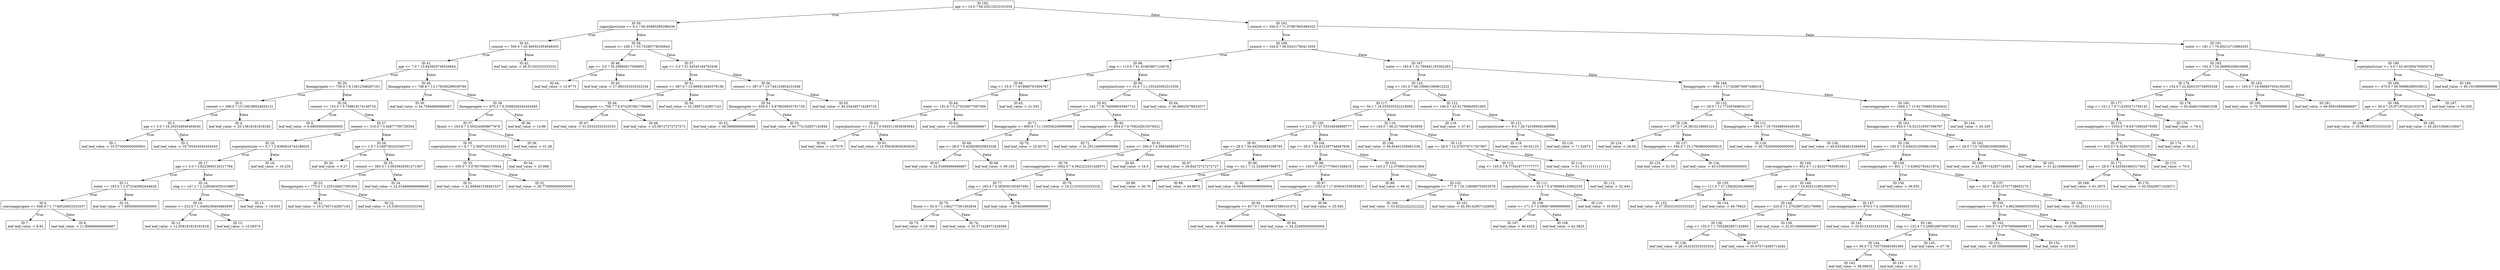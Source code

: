 digraph "Regression Tree" {
	node [shape=rectangle]
	"ID 193, 
age <= 14.0 ? 69.20213223161034
" -> "ID 59, 
superplasticizer <= 8.2 ? 60.95985595296439
" [label=True]
	"ID 193, 
age <= 14.0 ? 69.20213223161034
" -> "ID 192, 
cement <= 356.0 ? 71.07987805499323
" [label=False]
	"ID 59, 
superplasticizer <= 8.2 ? 60.95985595296439
" -> "ID 43, 
cement <= 500.0 ? 20.460551954048455
" [label=True]
	"ID 59, 
superplasticizer <= 8.2 ? 60.95985595296439
" -> "ID 58, 
cement <= 249.1 ? 53.70290778536943
" [label=False]
	"ID 192, 
cement <= 356.0 ? 71.07987805499323
" -> "ID 168, 
cement <= 164.6 ? 39.02431760411659
" [label=True]
	"ID 192, 
cement <= 356.0 ? 71.07987805499323
" -> "ID 191, 
water <= 181.1 ? 70.60214710884355
" [label=False]
	"ID 43, 
cement <= 500.0 ? 20.460551954048455
" -> "ID 41, 
age <= 7.0 ? 13.843920749526944
" [label=True]
	"ID 43, 
cement <= 500.0 ? 20.460551954048455
" -> "ID 42, 
leaf leaf_value -> 48.51333333333333
" [label=False]
	"ID 58, 
cement <= 249.1 ? 53.70290778536943
" -> "ID 46, 
age <= 3.0 ? 35.29960017006803
" [label=True]
	"ID 58, 
cement <= 249.1 ? 53.70290778536943
" -> "ID 57, 
age <= 3.0 ? 51.54545184703436
" [label=False]
	"ID 168, 
cement <= 164.6 ? 39.02431760411659
" -> "ID 86, 
slag <= 115.0 ? 41.91883867124678
" [label=True]
	"ID 168, 
cement <= 164.6 ? 39.02431760411659
" -> "ID 167, 
water <= 183.8 ? 31.769481193302283
" [label=False]
	"ID 191, 
water <= 181.1 ? 70.60214710884355
" -> "ID 183, 
water <= 162.0 ? 24.58908356916696
" [label=True]
	"ID 191, 
water <= 181.1 ? 70.60214710884355
" -> "ID 190, 
superplasticizer <= 3.0 ? 43.40395479365074
" [label=False]
	"ID 41, 
age <= 7.0 ? 13.843920749526944
" -> "ID 29, 
fineaggregate <= 739.0 ? 9.15612348287101
" [label=True]
	"ID 41, 
age <= 7.0 ? 13.843920749526944
" -> "ID 40, 
fineaggregate <= 746.8 ? 13.179358299039794
" [label=False]
	"ID 46, 
age <= 3.0 ? 35.29960017006803
" -> "ID 44, 
leaf leaf_value -> 15.9775
" [label=True]
	"ID 46, 
age <= 3.0 ? 35.29960017006803
" -> "ID 45, 
leaf leaf_value -> 27.983333333333334
" [label=False]
	"ID 57, 
age <= 3.0 ? 51.54545184703436
" -> "ID 51, 
cement <= 387.0 ? 15.860813445378156
" [label=True]
	"ID 57, 
age <= 3.0 ? 51.54545184703436
" -> "ID 56, 
cement <= 387.0 ? 13.744125954231848
" [label=False]
	"ID 86, 
slag <= 115.0 ? 41.91883867124678
" -> "ID 66, 
slag <= 15.0 ? 7.818980761904767
" [label=True]
	"ID 86, 
slag <= 115.0 ? 41.91883867124678
" -> "ID 85, 
superplasticizer <= 10.4 ? 11.155245002313336
" [label=False]
	"ID 167, 
water <= 183.8 ? 31.769481193302283
" -> "ID 123, 
slag <= 161.0 ? 46.199401069812225
" [label=True]
	"ID 167, 
water <= 183.8 ? 31.769481193302283
" -> "ID 166, 
fineaggregate <= 694.1 ? 17.829675097448018
" [label=False]
	"ID 183, 
water <= 162.0 ? 24.58908356916696
" -> "ID 179, 
water <= 154.0 ? 22.826310734955328
" [label=True]
	"ID 183, 
water <= 162.0 ? 24.58908356916696
" -> "ID 182, 
water <= 165.0 ? 19.946847054190293
" [label=False]
	"ID 190, 
superplasticizer <= 3.0 ? 43.40395479365074
" -> "ID 188, 
cement <= 475.0 ? 39.59986286530612
" [label=True]
	"ID 190, 
superplasticizer <= 3.0 ? 43.40395479365074
" -> "ID 189, 
leaf leaf_value -> 60.19199999999999
" [label=False]
	"ID 29, 
fineaggregate <= 739.0 ? 9.15612348287101
" -> "ID 5, 
cement <= 288.0 ? 15.108189524834131
" [label=True]
	"ID 29, 
fineaggregate <= 739.0 ? 9.15612348287101
" -> "ID 28, 
cement <= 153.0 ? 5.759619174149716
" [label=False]
	"ID 40, 
fineaggregate <= 746.8 ? 13.179358299039794
" -> "ID 30, 
leaf leaf_value -> 34.75666666666667
" [label=True]
	"ID 40, 
fineaggregate <= 746.8 ? 13.179358299039794
" -> "ID 39, 
fineaggregate <= 870.3 ? 6.3308204545454565
" [label=False]
	"ID 51, 
cement <= 387.0 ? 15.860813445378156
" -> "ID 49, 
fineaggregate <= 756.7 ? 8.074297661738486
" [label=True]
	"ID 51, 
cement <= 387.0 ? 15.860813445378156
" -> "ID 50, 
leaf leaf_value -> 35.18857142857143
" [label=False]
	"ID 56, 
cement <= 387.0 ? 13.744125954231848
" -> "ID 54, 
fineaggregate <= 659.9 ? 4.879630655791729
" [label=True]
	"ID 56, 
cement <= 387.0 ? 13.744125954231848
" -> "ID 55, 
leaf leaf_value -> 49.244285714285716
" [label=False]
	"ID 66, 
slag <= 15.0 ? 7.818980761904767
" -> "ID 64, 
water <= 181.6 ? 5.273526077097506
" [label=True]
	"ID 66, 
slag <= 15.0 ? 7.818980761904767
" -> "ID 65, 
leaf leaf_value -> 21.545
" [label=False]
	"ID 85, 
superplasticizer <= 10.4 ? 11.155245002313336
" -> "ID 83, 
cement <= 143.7 ? 9.740069035947712
" [label=True]
	"ID 85, 
superplasticizer <= 10.4 ? 11.155245002313336
" -> "ID 84, 
leaf leaf_value -> 36.49923076923077
" [label=False]
	"ID 123, 
slag <= 161.0 ? 46.199401069812225
" -> "ID 117, 
slag <= 50.1 ? 19.553035322218065
" [label=True]
	"ID 123, 
slag <= 161.0 ? 46.199401069812225
" -> "ID 122, 
cement <= 166.0 ? 43.91790865051905
" [label=False]
	"ID 166, 
fineaggregate <= 694.1 ? 17.829675097448018
" -> "ID 132, 
age <= 28.0 ? 11.77165368654127
" [label=True]
	"ID 166, 
fineaggregate <= 694.1 ? 17.829675097448018
" -> "ID 165, 
coarseaggregate <= 1069.2 ? 13.817598818540432
" [label=False]
	"ID 179, 
water <= 154.0 ? 22.826310734955328
" -> "ID 177, 
slag <= 151.2 ? 9.714250271739143
" [label=True]
	"ID 179, 
water <= 154.0 ? 22.826310734955328
" -> "ID 178, 
leaf leaf_value -> 54.44461538461538
" [label=False]
	"ID 182, 
water <= 165.0 ? 19.946847054190293
" -> "ID 180, 
leaf leaf_value -> 75.79999999999998
" [label=True]
	"ID 182, 
water <= 165.0 ? 19.946847054190293
" -> "ID 181, 
leaf leaf_value -> 66.85916666666667
" [label=False]
	"ID 188, 
cement <= 475.0 ? 39.59986286530612
" -> "ID 186, 
age <= 56.0 ? 25.971974524102578
" [label=True]
	"ID 188, 
cement <= 475.0 ? 39.59986286530612
" -> "ID 187, 
leaf leaf_value -> 54.295
" [label=False]
	"ID 5, 
cement <= 288.0 ? 15.108189524834131
" -> "ID 3, 
age <= 3.0 ? 16.302528040404045
" [label=True]
	"ID 5, 
cement <= 288.0 ? 15.108189524834131
" -> "ID 4, 
leaf leaf_value -> 25.13818181818182
" [label=False]
	"ID 28, 
cement <= 153.0 ? 5.759619174149716
" -> "ID 6, 
leaf leaf_value -> 6.6850000000000005
" [label=True]
	"ID 28, 
cement <= 153.0 ? 5.759619174149716
" -> "ID 27, 
cement <= 310.0 ? 3.44877795729354
" [label=False]
	"ID 39, 
fineaggregate <= 870.3 ? 6.3308204545454565
" -> "ID 37, 
flyash <= 163.8 ? 5.500244958677678
" [label=True]
	"ID 39, 
fineaggregate <= 870.3 ? 6.3308204545454565
" -> "ID 38, 
leaf leaf_value -> 14.86
" [label=False]
	"ID 49, 
fineaggregate <= 756.7 ? 8.074297661738486
" -> "ID 47, 
leaf leaf_value -> 31.03333333333333
" [label=True]
	"ID 49, 
fineaggregate <= 756.7 ? 8.074297661738486
" -> "ID 48, 
leaf leaf_value -> 25.08727272727273
" [label=False]
	"ID 54, 
fineaggregate <= 659.9 ? 4.879630655791729
" -> "ID 52, 
leaf leaf_value -> 46.56666666666666
" [label=True]
	"ID 54, 
fineaggregate <= 659.9 ? 4.879630655791729
" -> "ID 53, 
leaf leaf_value -> 40.772142857142846
" [label=False]
	"ID 64, 
water <= 181.6 ? 5.273526077097506
" -> "ID 62, 
superplasticizer <= 11.1 ? 0.9455113636363643
" [label=True]
	"ID 64, 
water <= 181.6 ? 5.273526077097506
" -> "ID 63, 
leaf leaf_value -> 10.286666666666667
" [label=False]
	"ID 83, 
cement <= 143.7 ? 9.740069035947712
" -> "ID 71, 
fineaggregate <= 806.9 ? 11.105556249999996
" [label=True]
	"ID 83, 
cement <= 143.7 ? 9.740069035947712
" -> "ID 82, 
coarseaggregate <= 854.0 ? 9.758242815078521
" [label=False]
	"ID 117, 
slag <= 50.1 ? 19.553035322218065
" -> "ID 105, 
cement <= 212.0 ? 27.55534048988777
" [label=True]
	"ID 117, 
slag <= 50.1 ? 19.553035322218065
" -> "ID 116, 
water <= 164.0 ? 36.21700587403839
" [label=False]
	"ID 122, 
cement <= 166.0 ? 43.91790865051905
" -> "ID 118, 
leaf leaf_value -> 37.91
" [label=True]
	"ID 122, 
cement <= 166.0 ? 43.91790865051905
" -> "ID 121, 
superplasticizer <= 9.5 ? 29.743389062499986
" [label=False]
	"ID 132, 
age <= 28.0 ? 11.77165368654127
" -> "ID 128, 
cement <= 167.0 ? 16.3810218685121
" [label=True]
	"ID 132, 
age <= 28.0 ? 11.77165368654127
" -> "ID 131, 
fineaggregate <= 594.0 ? 19.75549859449193
" [label=False]
	"ID 165, 
coarseaggregate <= 1069.2 ? 13.817598818540432
" -> "ID 163, 
fineaggregate <= 850.0 ? 6.521319507396797
" [label=True]
	"ID 165, 
coarseaggregate <= 1069.2 ? 13.817598818540432
" -> "ID 164, 
leaf leaf_value -> 20.329
" [label=False]
	"ID 177, 
slag <= 151.2 ? 9.714250271739143
" -> "ID 175, 
coarseaggregate <= 1033.0 ? 8.64715602079395
" [label=True]
	"ID 177, 
slag <= 151.2 ? 9.714250271739143
" -> "ID 176, 
leaf leaf_value -> 79.4
" [label=False]
	"ID 186, 
age <= 56.0 ? 25.971974524102578
" -> "ID 184, 
leaf leaf_value -> 35.060833333333335
" [label=True]
	"ID 186, 
age <= 56.0 ? 25.971974524102578
" -> "ID 185, 
leaf leaf_value -> 45.26153846153847
" [label=False]
	"ID 3, 
age <= 3.0 ? 16.302528040404045
" -> "ID 1, 
leaf leaf_value -> 10.575000000000001
" [label=True]
	"ID 3, 
age <= 3.0 ? 16.302528040404045
" -> "ID 2, 
leaf leaf_value -> 19.705454545454543
" [label=False]
	"ID 27, 
cement <= 310.0 ? 3.44877795729354
" -> "ID 19, 
superplasticizer <= 5.7 ? 2.8380616744186025
" [label=True]
	"ID 27, 
cement <= 310.0 ? 3.44877795729354
" -> "ID 26, 
age <= 1.0 ? 5.349736243340777
" [label=False]
	"ID 37, 
flyash <= 163.8 ? 5.500244958677678
" -> "ID 35, 
superplasticizer <= 6.7 ? 2.568725333333333
" [label=True]
	"ID 37, 
flyash <= 163.8 ? 5.500244958677678
" -> "ID 36, 
leaf leaf_value -> 31.38
" [label=False]
	"ID 62, 
superplasticizer <= 11.1 ? 0.9455113636363643
" -> "ID 60, 
leaf leaf_value -> 13.7575
" [label=True]
	"ID 62, 
superplasticizer <= 11.1 ? 0.9455113636363643
" -> "ID 61, 
leaf leaf_value -> 15.956363636363635
" [label=False]
	"ID 71, 
fineaggregate <= 806.9 ? 11.105556249999996
" -> "ID 69, 
age <= 28.0 ? 9.420838020833328
" [label=True]
	"ID 71, 
fineaggregate <= 806.9 ? 11.105556249999996
" -> "ID 70, 
leaf leaf_value -> 25.4575
" [label=False]
	"ID 82, 
coarseaggregate <= 854.0 ? 9.758242815078521
" -> "ID 72, 
leaf leaf_value -> 31.291249999999998
" [label=True]
	"ID 82, 
coarseaggregate <= 854.0 ? 9.758242815078521
" -> "ID 81, 
water <= 200.0 ? 4.596598865877713
" [label=False]
	"ID 105, 
cement <= 212.0 ? 27.55534048988777
" -> "ID 91, 
age <= 28.0 ? 34.442563824198785
" [label=True]
	"ID 105, 
cement <= 212.0 ? 27.55534048988777
" -> "ID 104, 
age <= 28.0 ? 24.631287748467656
" [label=False]
	"ID 116, 
water <= 164.0 ? 36.21700587403839
" -> "ID 106, 
leaf leaf_value -> 58.94461538461538
" [label=True]
	"ID 116, 
water <= 164.0 ? 36.21700587403839
" -> "ID 115, 
age <= 28.0 ? 12.470379717267807
" [label=False]
	"ID 121, 
superplasticizer <= 9.5 ? 29.743389062499986
" -> "ID 119, 
leaf leaf_value -> 60.62125
" [label=True]
	"ID 121, 
superplasticizer <= 9.5 ? 29.743389062499986
" -> "ID 120, 
leaf leaf_value -> 71.52875
" [label=False]
	"ID 128, 
cement <= 167.0 ? 16.3810218685121
" -> "ID 124, 
leaf leaf_value -> 28.92
" [label=True]
	"ID 128, 
cement <= 167.0 ? 16.3810218685121
" -> "ID 127, 
fineaggregate <= 594.0 ? 15.176096000000015
" [label=False]
	"ID 131, 
fineaggregate <= 594.0 ? 19.75549859449193
" -> "ID 129, 
leaf leaf_value -> 39.702000000000005
" [label=True]
	"ID 131, 
fineaggregate <= 594.0 ? 19.75549859449193
" -> "ID 130, 
leaf leaf_value -> 49.625384615384604
" [label=False]
	"ID 163, 
fineaggregate <= 850.0 ? 6.521319507396797
" -> "ID 159, 
water <= 195.0 ? 5.639331050881594
" [label=True]
	"ID 163, 
fineaggregate <= 850.0 ? 6.521319507396797
" -> "ID 162, 
age <= 28.0 ? 15.745065308006861
" [label=False]
	"ID 175, 
coarseaggregate <= 1033.0 ? 8.64715602079395
" -> "ID 173, 
cement <= 425.0 ? 8.529474083333335
" [label=True]
	"ID 175, 
coarseaggregate <= 1033.0 ? 8.64715602079395
" -> "ID 174, 
leaf leaf_value -> 56.21
" [label=False]
	"ID 19, 
superplasticizer <= 5.7 ? 2.8380616744186025
" -> "ID 17, 
age <= 3.0 ? 3.8223690120317784
" [label=True]
	"ID 19, 
superplasticizer <= 5.7 ? 2.8380616744186025
" -> "ID 18, 
leaf leaf_value -> 16.235
" [label=False]
	"ID 26, 
age <= 1.0 ? 5.349736243340777
" -> "ID 20, 
leaf leaf_value -> 6.27
" [label=True]
	"ID 26, 
age <= 1.0 ? 5.349736243340777
" -> "ID 25, 
cement <= 385.0 ? 3.0635826591271567
" [label=False]
	"ID 35, 
superplasticizer <= 6.7 ? 2.568725333333333
" -> "ID 33, 
cement <= 350.0 ? 3.078570940170944
" [label=True]
	"ID 35, 
superplasticizer <= 6.7 ? 2.568725333333333
" -> "ID 34, 
leaf leaf_value -> 25.998
" [label=False]
	"ID 69, 
age <= 28.0 ? 9.420838020833328
" -> "ID 67, 
leaf leaf_value -> 32.01666666666667
" [label=True]
	"ID 69, 
age <= 28.0 ? 9.420838020833328
" -> "ID 68, 
leaf leaf_value -> 39.105
" [label=False]
	"ID 81, 
water <= 200.0 ? 4.596598865877713
" -> "ID 79, 
coarseaggregate <= 1002.0 ? 4.062222321428571
" [label=True]
	"ID 81, 
water <= 200.0 ? 4.596598865877713
" -> "ID 80, 
leaf leaf_value -> 16.5
" [label=False]
	"ID 91, 
age <= 28.0 ? 34.442563824198785
" -> "ID 87, 
leaf leaf_value -> 26.84272727272727
" [label=True]
	"ID 91, 
age <= 28.0 ? 34.442563824198785
" -> "ID 90, 
slag <= 42.1 ? 12.324666796875
" [label=False]
	"ID 104, 
age <= 28.0 ? 24.631287748467656
" -> "ID 98, 
water <= 145.0 ? 19.27775601348415
" [label=True]
	"ID 104, 
age <= 28.0 ? 24.631287748467656
" -> "ID 103, 
water <= 143.3 ? 12.379891334541064
" [label=False]
	"ID 115, 
age <= 28.0 ? 12.470379717267807
" -> "ID 113, 
slag <= 145.0 ? 8.775418777777777
" [label=True]
	"ID 115, 
age <= 28.0 ? 12.470379717267807
" -> "ID 114, 
leaf leaf_value -> 51.19111111111111
" [label=False]
	"ID 127, 
fineaggregate <= 594.0 ? 15.176096000000015
" -> "ID 125, 
leaf leaf_value -> 31.55
" [label=True]
	"ID 127, 
fineaggregate <= 594.0 ? 15.176096000000015
" -> "ID 126, 
leaf leaf_value -> 43.010000000000005
" [label=False]
	"ID 159, 
water <= 195.0 ? 5.639331050881594
" -> "ID 149, 
coarseaggregate <= 951.0 ? 11.823277630953811
" [label=True]
	"ID 159, 
water <= 195.0 ? 5.639331050881594
" -> "ID 158, 
coarseaggregate <= 801.1 ? 3.43602702411874
" [label=False]
	"ID 162, 
age <= 28.0 ? 15.745065308006861
" -> "ID 160, 
leaf leaf_value -> 23.195714285714285
" [label=True]
	"ID 162, 
age <= 28.0 ? 15.745065308006861
" -> "ID 161, 
leaf leaf_value -> 31.42166666666667
" [label=False]
	"ID 173, 
cement <= 425.0 ? 8.529474083333335
" -> "ID 171, 
age <= 28.0 ? 4.425563460317462
" [label=True]
	"ID 173, 
cement <= 425.0 ? 8.529474083333335
" -> "ID 172, 
leaf leaf_value -> 70.0
" [label=False]
	"ID 17, 
age <= 3.0 ? 3.8223690120317784
" -> "ID 11, 
water <= 193.0 ? 2.072540082644628
" [label=True]
	"ID 17, 
age <= 3.0 ? 3.8223690120317784
" -> "ID 16, 
slag <= 147.2 ? 2.1295493555316867
" [label=False]
	"ID 25, 
cement <= 385.0 ? 3.0635826591271567
" -> "ID 23, 
fineaggregate <= 775.0 ? 3.255146827595304
" [label=True]
	"ID 25, 
cement <= 385.0 ? 3.0635826591271567
" -> "ID 24, 
leaf leaf_value -> 22.016666666666666
" [label=False]
	"ID 33, 
cement <= 350.0 ? 3.078570940170944
" -> "ID 31, 
leaf leaf_value -> 21.608461538461537
" [label=True]
	"ID 33, 
cement <= 350.0 ? 3.078570940170944
" -> "ID 32, 
leaf leaf_value -> 26.770000000000003
" [label=False]
	"ID 79, 
coarseaggregate <= 1002.0 ? 4.062222321428571
" -> "ID 77, 
slag <= 183.4 ? 4.385830185407493
" [label=True]
	"ID 79, 
coarseaggregate <= 1002.0 ? 4.062222321428571
" -> "ID 78, 
leaf leaf_value -> 19.213333333333335
" [label=False]
	"ID 90, 
slag <= 42.1 ? 12.324666796875
" -> "ID 88, 
leaf leaf_value -> 36.76
" [label=True]
	"ID 90, 
slag <= 42.1 ? 12.324666796875
" -> "ID 89, 
leaf leaf_value -> 44.8675
" [label=False]
	"ID 98, 
water <= 145.0 ? 19.27775601348415
" -> "ID 92, 
leaf leaf_value -> 50.660000000000004
" [label=True]
	"ID 98, 
water <= 145.0 ? 19.27775601348415
" -> "ID 97, 
coarseaggregate <= 1053.6 ? 17.859041559393837
" [label=False]
	"ID 103, 
water <= 143.3 ? 12.379891334541064
" -> "ID 99, 
leaf leaf_value -> 66.42
" [label=True]
	"ID 103, 
water <= 143.3 ? 12.379891334541064
" -> "ID 102, 
fineaggregate <= 777.5 ? 16.136089753053078
" [label=False]
	"ID 113, 
slag <= 145.0 ? 8.775418777777777
" -> "ID 111, 
superplasticizer <= 10.4 ? 5.4706969135802535
" [label=True]
	"ID 113, 
slag <= 145.0 ? 8.775418777777777
" -> "ID 112, 
leaf leaf_value -> 52.445
" [label=False]
	"ID 149, 
coarseaggregate <= 951.0 ? 11.823277630953811
" -> "ID 135, 
slag <= 111.0 ? 37.15828204166665
" [label=True]
	"ID 149, 
coarseaggregate <= 951.0 ? 11.823277630953811
" -> "ID 148, 
age <= 28.0 ? 19.920151801569574
" [label=False]
	"ID 158, 
coarseaggregate <= 801.1 ? 3.43602702411874
" -> "ID 150, 
leaf leaf_value -> 39.655
" [label=True]
	"ID 158, 
coarseaggregate <= 801.1 ? 3.43602702411874
" -> "ID 157, 
age <= 56.0 ? 4.8115757728803175
" [label=False]
	"ID 171, 
age <= 28.0 ? 4.425563460317462
" -> "ID 169, 
leaf leaf_value -> 61.2875
" [label=True]
	"ID 171, 
age <= 28.0 ? 4.425563460317462
" -> "ID 170, 
leaf leaf_value -> 65.50428571428571
" [label=False]
	"ID 11, 
water <= 193.0 ? 2.072540082644628
" -> "ID 9, 
coarseaggregate <= 948.9 ? 1.7748520833333337
" [label=True]
	"ID 11, 
water <= 193.0 ? 2.072540082644628
" -> "ID 10, 
leaf leaf_value -> 7.8950000000000005
" [label=False]
	"ID 16, 
slag <= 147.2 ? 2.1295493555316867
" -> "ID 14, 
cement <= 252.0 ? 1.4460258404683959
" [label=True]
	"ID 16, 
slag <= 147.2 ? 2.1295493555316867
" -> "ID 15, 
leaf leaf_value -> 18.655
" [label=False]
	"ID 23, 
fineaggregate <= 775.0 ? 3.255146827595304
" -> "ID 21, 
leaf leaf_value -> 19.27857142857143
" [label=True]
	"ID 23, 
fineaggregate <= 775.0 ? 3.255146827595304
" -> "ID 22, 
leaf leaf_value -> 15.538333333333334
" [label=False]
	"ID 77, 
slag <= 183.4 ? 4.385830185407493
" -> "ID 75, 
flyash <= 92.0 ? 1.1462777261492834
" [label=True]
	"ID 77, 
slag <= 183.4 ? 4.385830185407493
" -> "ID 76, 
leaf leaf_value -> 29.624999999999996
" [label=False]
	"ID 97, 
coarseaggregate <= 1053.6 ? 17.859041559393837
" -> "ID 95, 
fineaggregate <= 817.0 ? 10.800531580161472
" [label=True]
	"ID 97, 
coarseaggregate <= 1053.6 ? 17.859041559393837
" -> "ID 96, 
leaf leaf_value -> 25.545
" [label=False]
	"ID 102, 
fineaggregate <= 777.5 ? 16.136089753053078
" -> "ID 100, 
leaf leaf_value -> 53.82222222222222
" [label=True]
	"ID 102, 
fineaggregate <= 777.5 ? 16.136089753053078
" -> "ID 101, 
leaf leaf_value -> 45.59142857142858
" [label=False]
	"ID 111, 
superplasticizer <= 10.4 ? 5.4706969135802535
" -> "ID 109, 
water <= 171.0 ? 3.090674999999999
" [label=True]
	"ID 111, 
superplasticizer <= 10.4 ? 5.4706969135802535
" -> "ID 110, 
leaf leaf_value -> 35.955
" [label=False]
	"ID 135, 
slag <= 111.0 ? 37.15828204166665
" -> "ID 133, 
leaf leaf_value -> 37.353333333333325
" [label=True]
	"ID 135, 
slag <= 111.0 ? 37.15828204166665
" -> "ID 134, 
leaf leaf_value -> 49.79625
" [label=False]
	"ID 148, 
age <= 28.0 ? 19.920151801569574
" -> "ID 140, 
cement <= 325.0 ? 1.2762997245179069
" [label=True]
	"ID 148, 
age <= 28.0 ? 19.920151801569574
" -> "ID 147, 
coarseaggregate <= 970.0 ? 4.102800925925925
" [label=False]
	"ID 157, 
age <= 56.0 ? 4.8115757728803175
" -> "ID 155, 
coarseaggregate <= 973.4 ? 4.882366805555554
" [label=True]
	"ID 157, 
age <= 56.0 ? 4.8115757728803175
" -> "ID 156, 
leaf leaf_value -> 35.25111111111111
" [label=False]
	"ID 9, 
coarseaggregate <= 948.9 ? 1.7748520833333337
" -> "ID 7, 
leaf leaf_value -> 8.82
" [label=True]
	"ID 9, 
coarseaggregate <= 948.9 ? 1.7748520833333337
" -> "ID 8, 
leaf leaf_value -> 11.896666666666667
" [label=False]
	"ID 14, 
cement <= 252.0 ? 1.4460258404683959
" -> "ID 12, 
leaf leaf_value -> 12.658181818181818
" [label=True]
	"ID 14, 
cement <= 252.0 ? 1.4460258404683959
" -> "ID 13, 
leaf leaf_value -> 15.09375
" [label=False]
	"ID 75, 
flyash <= 92.0 ? 1.1462777261492834
" -> "ID 73, 
leaf leaf_value -> 23.396
" [label=True]
	"ID 75, 
flyash <= 92.0 ? 1.1462777261492834
" -> "ID 74, 
leaf leaf_value -> 25.571428571428566
" [label=False]
	"ID 95, 
fineaggregate <= 817.0 ? 10.800531580161472
" -> "ID 93, 
leaf leaf_value -> 41.43666666666666
" [label=True]
	"ID 95, 
fineaggregate <= 817.0 ? 10.800531580161472
" -> "ID 94, 
leaf leaf_value -> 34.224000000000004
" [label=False]
	"ID 109, 
water <= 171.0 ? 3.090674999999999
" -> "ID 107, 
leaf leaf_value -> 46.4425
" [label=True]
	"ID 109, 
water <= 171.0 ? 3.090674999999999
" -> "ID 108, 
leaf leaf_value -> 42.3825
" [label=False]
	"ID 140, 
cement <= 325.0 ? 1.2762997245179069
" -> "ID 138, 
slag <= 155.5 ? 1.7052892857142865
" [label=True]
	"ID 140, 
cement <= 325.0 ? 1.2762997245179069
" -> "ID 139, 
leaf leaf_value -> 32.03166666666667
" [label=False]
	"ID 147, 
coarseaggregate <= 970.0 ? 4.102800925925925
" -> "ID 141, 
leaf leaf_value -> 35.61333333333334
" [label=True]
	"ID 147, 
coarseaggregate <= 970.0 ? 4.102800925925925
" -> "ID 146, 
slag <= 132.4 ? 3.2990268700072622
" [label=False]
	"ID 155, 
coarseaggregate <= 973.4 ? 4.882366805555554
" -> "ID 153, 
cement <= 300.0 ? 4.579760666666671
" [label=True]
	"ID 155, 
coarseaggregate <= 973.4 ? 4.882366805555554
" -> "ID 154, 
leaf leaf_value -> 25.384999999999998
" [label=False]
	"ID 138, 
slag <= 155.5 ? 1.7052892857142865
" -> "ID 136, 
leaf leaf_value -> 28.343333333333334
" [label=True]
	"ID 138, 
slag <= 155.5 ? 1.7052892857142865
" -> "ID 137, 
leaf leaf_value -> 30.975714285714282
" [label=False]
	"ID 146, 
slag <= 132.4 ? 3.2990268700072622
" -> "ID 144, 
age <= 90.0 ? 2.735735683391005
" [label=True]
	"ID 146, 
slag <= 132.4 ? 3.2990268700072622
" -> "ID 145, 
leaf leaf_value -> 47.78
" [label=False]
	"ID 153, 
cement <= 300.0 ? 4.579760666666671
" -> "ID 151, 
leaf leaf_value -> 29.566666666666666
" [label=True]
	"ID 153, 
cement <= 300.0 ? 4.579760666666671
" -> "ID 152, 
leaf leaf_value -> 33.935
" [label=False]
	"ID 144, 
age <= 90.0 ? 2.735735683391005
" -> "ID 142, 
leaf leaf_value -> 38.09625
" [label=True]
	"ID 144, 
age <= 90.0 ? 2.735735683391005
" -> "ID 143, 
leaf leaf_value -> 41.41
" [label=False]
}
